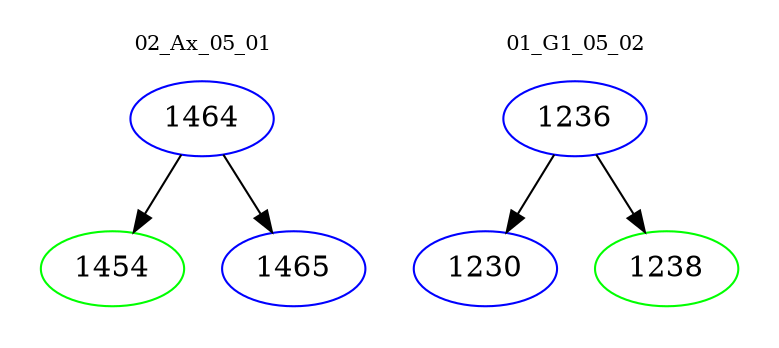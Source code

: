 digraph{
subgraph cluster_0 {
color = white
label = "02_Ax_05_01";
fontsize=10;
T0_1464 [label="1464", color="blue"]
T0_1464 -> T0_1454 [color="black"]
T0_1454 [label="1454", color="green"]
T0_1464 -> T0_1465 [color="black"]
T0_1465 [label="1465", color="blue"]
}
subgraph cluster_1 {
color = white
label = "01_G1_05_02";
fontsize=10;
T1_1236 [label="1236", color="blue"]
T1_1236 -> T1_1230 [color="black"]
T1_1230 [label="1230", color="blue"]
T1_1236 -> T1_1238 [color="black"]
T1_1238 [label="1238", color="green"]
}
}
